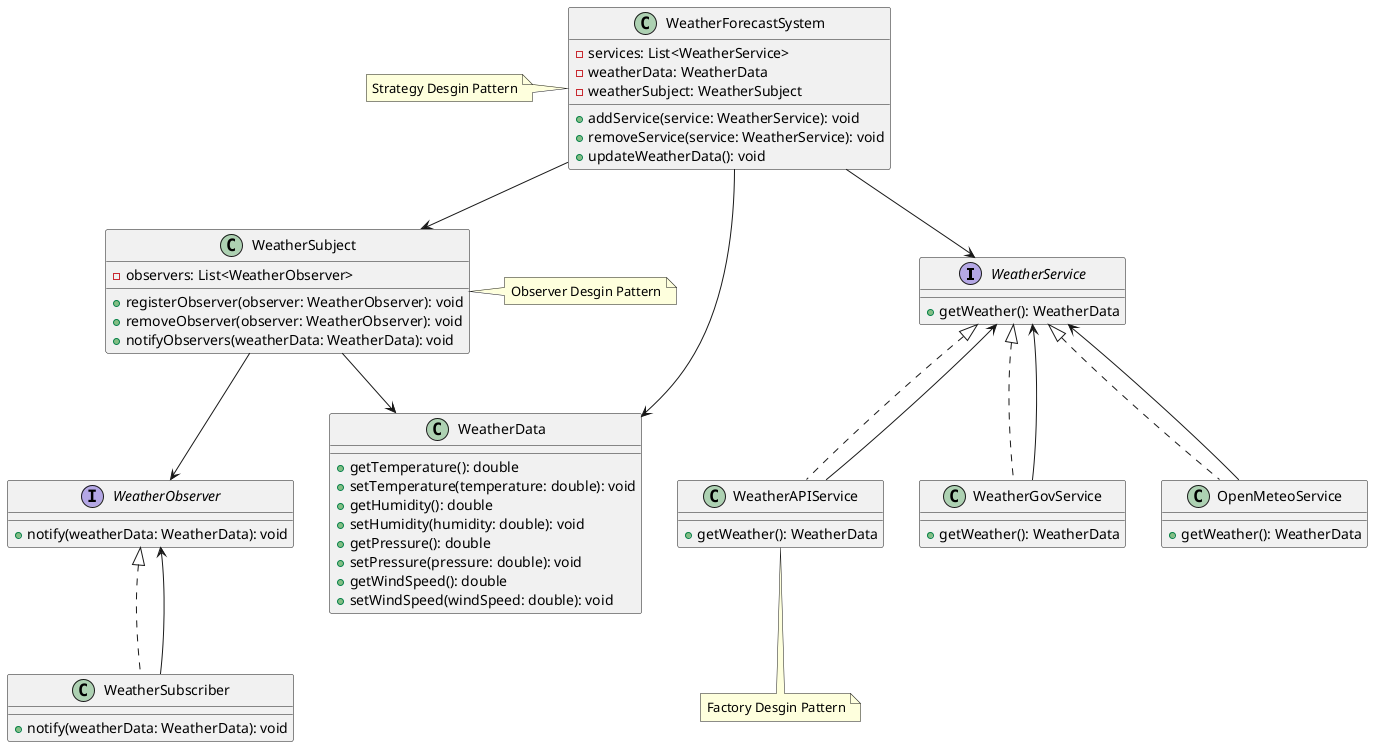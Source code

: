 @startuml Weather

!define LightCoral


interface WeatherService {
    + getWeather(): WeatherData
}

class WeatherAPIService implements WeatherService {
    + getWeather(): WeatherData
}

note bottom : Factory Desgin Pattern

class WeatherGovService implements WeatherService {
    + getWeather(): WeatherData
}

class OpenMeteoService implements WeatherService {
    + getWeather(): WeatherData
}

class WeatherData {
    + getTemperature(): double
    + setTemperature(temperature: double): void
    + getHumidity(): double
    + setHumidity(humidity: double): void
    + getPressure(): double
    + setPressure(pressure: double): void
    + getWindSpeed(): double
    + setWindSpeed(windSpeed: double): void
}

interface WeatherObserver {
    + notify(weatherData: WeatherData): void
}

class WeatherSubject {
    - observers: List<WeatherObserver>
    + registerObserver(observer: WeatherObserver): void
    + removeObserver(observer: WeatherObserver): void
    + notifyObservers(weatherData: WeatherData): void
}

note right : Observer Desgin Pattern

class WeatherForecastSystem {
    - services: List<WeatherService>
    - weatherData: WeatherData
    - weatherSubject: WeatherSubject
    + addService(service: WeatherService): void
    + removeService(service: WeatherService): void
    + updateWeatherData(): void
}

note left : Strategy Desgin Pattern

class WeatherSubscriber implements WeatherObserver {
    + notify(weatherData: WeatherData): void
}

WeatherAPIService --> WeatherService
WeatherGovService --> WeatherService
OpenMeteoService --> WeatherService
WeatherForecastSystem --> WeatherService
WeatherForecastSystem --> WeatherSubject
WeatherForecastSystem --> WeatherData
WeatherSubject --> WeatherObserver
WeatherSubject --> WeatherData
WeatherSubscriber --> WeatherObserver

@enduml